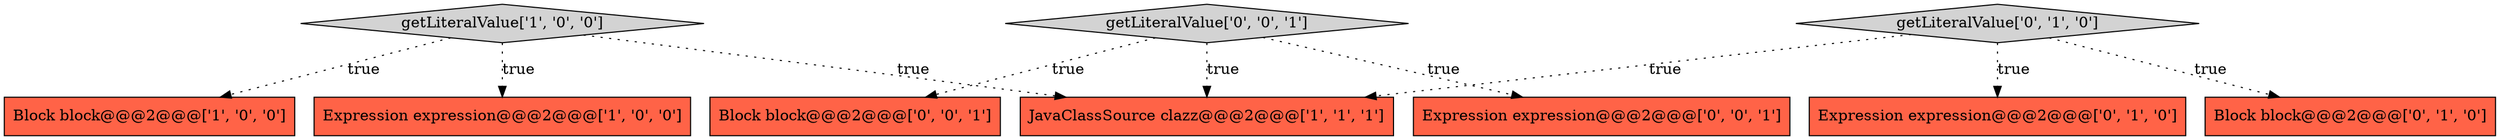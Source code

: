 digraph {
2 [style = filled, label = "getLiteralValue['1', '0', '0']", fillcolor = lightgray, shape = diamond image = "AAA0AAABBB1BBB"];
1 [style = filled, label = "Block block@@@2@@@['1', '0', '0']", fillcolor = tomato, shape = box image = "AAA0AAABBB1BBB"];
3 [style = filled, label = "JavaClassSource clazz@@@2@@@['1', '1', '1']", fillcolor = tomato, shape = box image = "AAA0AAABBB1BBB"];
7 [style = filled, label = "Expression expression@@@2@@@['0', '0', '1']", fillcolor = tomato, shape = box image = "AAA0AAABBB3BBB"];
4 [style = filled, label = "Expression expression@@@2@@@['0', '1', '0']", fillcolor = tomato, shape = box image = "AAA0AAABBB2BBB"];
0 [style = filled, label = "Expression expression@@@2@@@['1', '0', '0']", fillcolor = tomato, shape = box image = "AAA0AAABBB1BBB"];
6 [style = filled, label = "Block block@@@2@@@['0', '1', '0']", fillcolor = tomato, shape = box image = "AAA0AAABBB2BBB"];
8 [style = filled, label = "Block block@@@2@@@['0', '0', '1']", fillcolor = tomato, shape = box image = "AAA0AAABBB3BBB"];
9 [style = filled, label = "getLiteralValue['0', '0', '1']", fillcolor = lightgray, shape = diamond image = "AAA0AAABBB3BBB"];
5 [style = filled, label = "getLiteralValue['0', '1', '0']", fillcolor = lightgray, shape = diamond image = "AAA0AAABBB2BBB"];
2->3 [style = dotted, label="true"];
5->6 [style = dotted, label="true"];
2->0 [style = dotted, label="true"];
9->7 [style = dotted, label="true"];
5->3 [style = dotted, label="true"];
2->1 [style = dotted, label="true"];
9->3 [style = dotted, label="true"];
5->4 [style = dotted, label="true"];
9->8 [style = dotted, label="true"];
}
